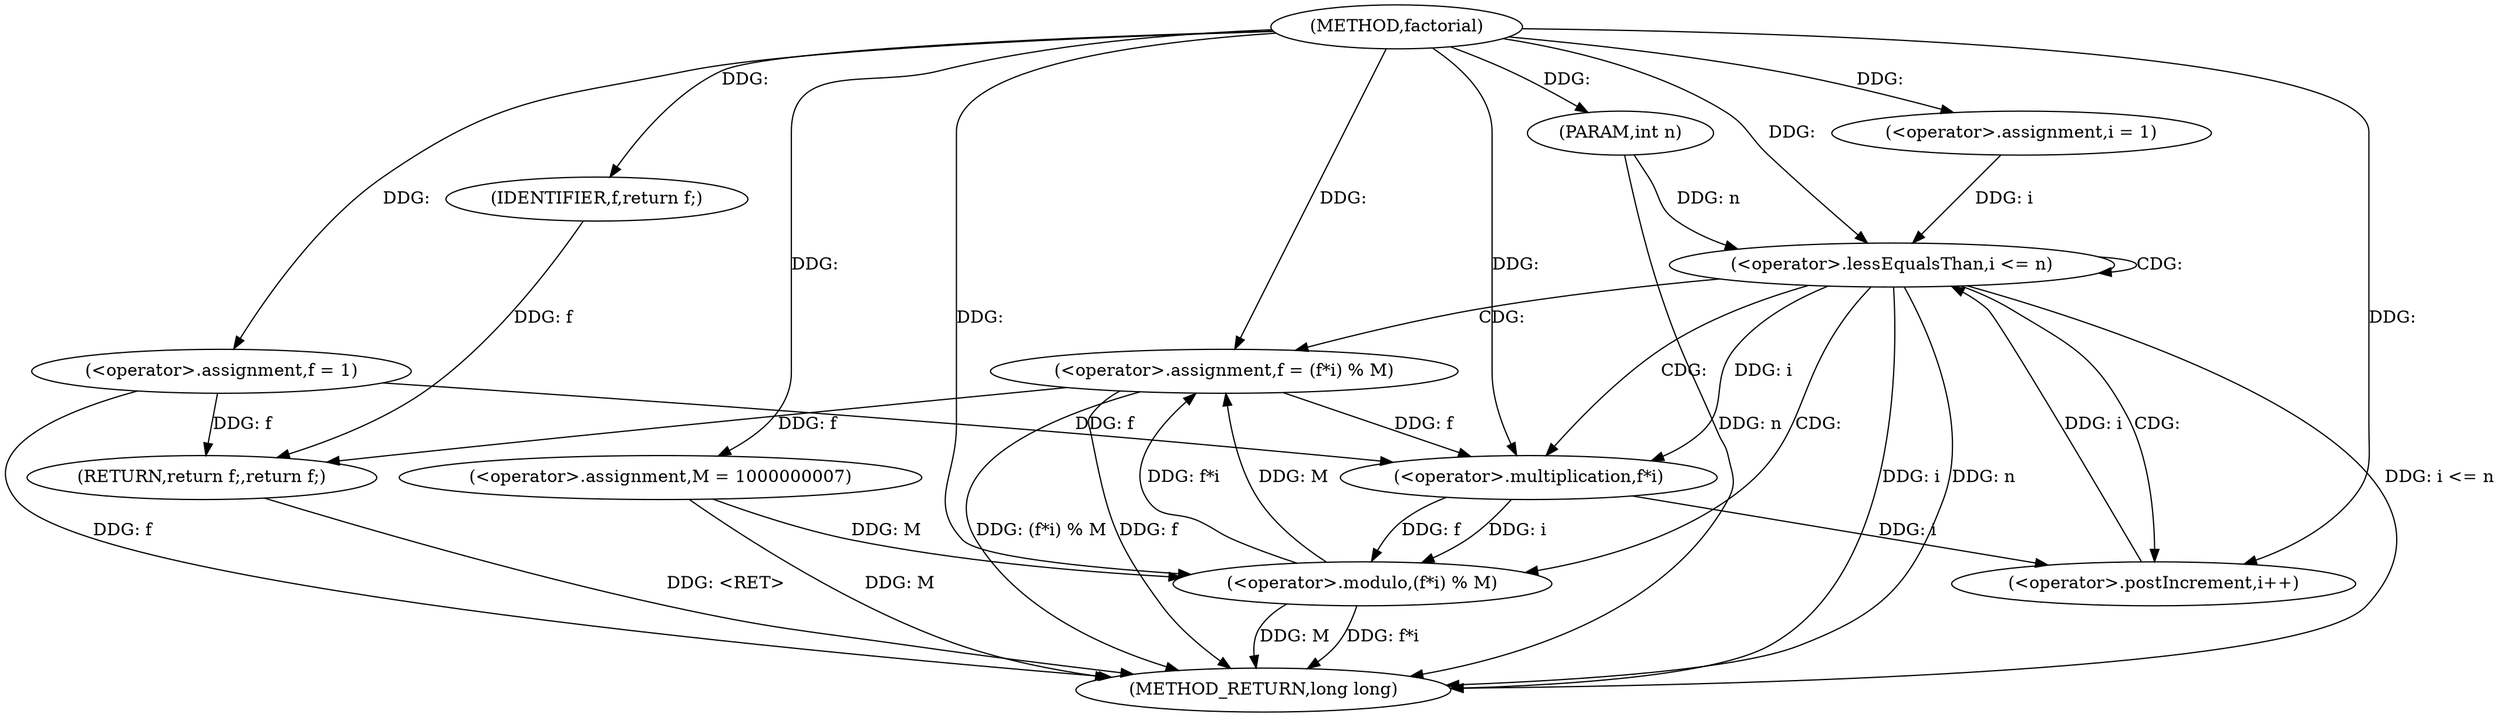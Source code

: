 digraph "factorial" {  
"1000496" [label = "(METHOD,factorial)" ]
"1000526" [label = "(METHOD_RETURN,long long)" ]
"1000497" [label = "(PARAM,int n)" ]
"1000500" [label = "(<operator>.assignment,M = 1000000007)" ]
"1000504" [label = "(<operator>.assignment,f = 1)" ]
"1000524" [label = "(RETURN,return f;,return f;)" ]
"1000509" [label = "(<operator>.assignment,i = 1)" ]
"1000512" [label = "(<operator>.lessEqualsThan,i <= n)" ]
"1000515" [label = "(<operator>.postIncrement,i++)" ]
"1000517" [label = "(<operator>.assignment,f = (f*i) % M)" ]
"1000525" [label = "(IDENTIFIER,f,return f;)" ]
"1000519" [label = "(<operator>.modulo,(f*i) % M)" ]
"1000520" [label = "(<operator>.multiplication,f*i)" ]
  "1000497" -> "1000526"  [ label = "DDG: n"] 
  "1000500" -> "1000526"  [ label = "DDG: M"] 
  "1000504" -> "1000526"  [ label = "DDG: f"] 
  "1000512" -> "1000526"  [ label = "DDG: i"] 
  "1000512" -> "1000526"  [ label = "DDG: n"] 
  "1000512" -> "1000526"  [ label = "DDG: i <= n"] 
  "1000517" -> "1000526"  [ label = "DDG: f"] 
  "1000519" -> "1000526"  [ label = "DDG: f*i"] 
  "1000519" -> "1000526"  [ label = "DDG: M"] 
  "1000517" -> "1000526"  [ label = "DDG: (f*i) % M"] 
  "1000524" -> "1000526"  [ label = "DDG: <RET>"] 
  "1000496" -> "1000497"  [ label = "DDG: "] 
  "1000496" -> "1000500"  [ label = "DDG: "] 
  "1000496" -> "1000504"  [ label = "DDG: "] 
  "1000525" -> "1000524"  [ label = "DDG: f"] 
  "1000504" -> "1000524"  [ label = "DDG: f"] 
  "1000517" -> "1000524"  [ label = "DDG: f"] 
  "1000496" -> "1000509"  [ label = "DDG: "] 
  "1000519" -> "1000517"  [ label = "DDG: f*i"] 
  "1000519" -> "1000517"  [ label = "DDG: M"] 
  "1000496" -> "1000525"  [ label = "DDG: "] 
  "1000509" -> "1000512"  [ label = "DDG: i"] 
  "1000515" -> "1000512"  [ label = "DDG: i"] 
  "1000496" -> "1000512"  [ label = "DDG: "] 
  "1000497" -> "1000512"  [ label = "DDG: n"] 
  "1000520" -> "1000515"  [ label = "DDG: i"] 
  "1000496" -> "1000515"  [ label = "DDG: "] 
  "1000496" -> "1000517"  [ label = "DDG: "] 
  "1000520" -> "1000519"  [ label = "DDG: i"] 
  "1000520" -> "1000519"  [ label = "DDG: f"] 
  "1000500" -> "1000519"  [ label = "DDG: M"] 
  "1000496" -> "1000519"  [ label = "DDG: "] 
  "1000504" -> "1000520"  [ label = "DDG: f"] 
  "1000517" -> "1000520"  [ label = "DDG: f"] 
  "1000496" -> "1000520"  [ label = "DDG: "] 
  "1000512" -> "1000520"  [ label = "DDG: i"] 
  "1000512" -> "1000512"  [ label = "CDG: "] 
  "1000512" -> "1000519"  [ label = "CDG: "] 
  "1000512" -> "1000517"  [ label = "CDG: "] 
  "1000512" -> "1000520"  [ label = "CDG: "] 
  "1000512" -> "1000515"  [ label = "CDG: "] 
}
